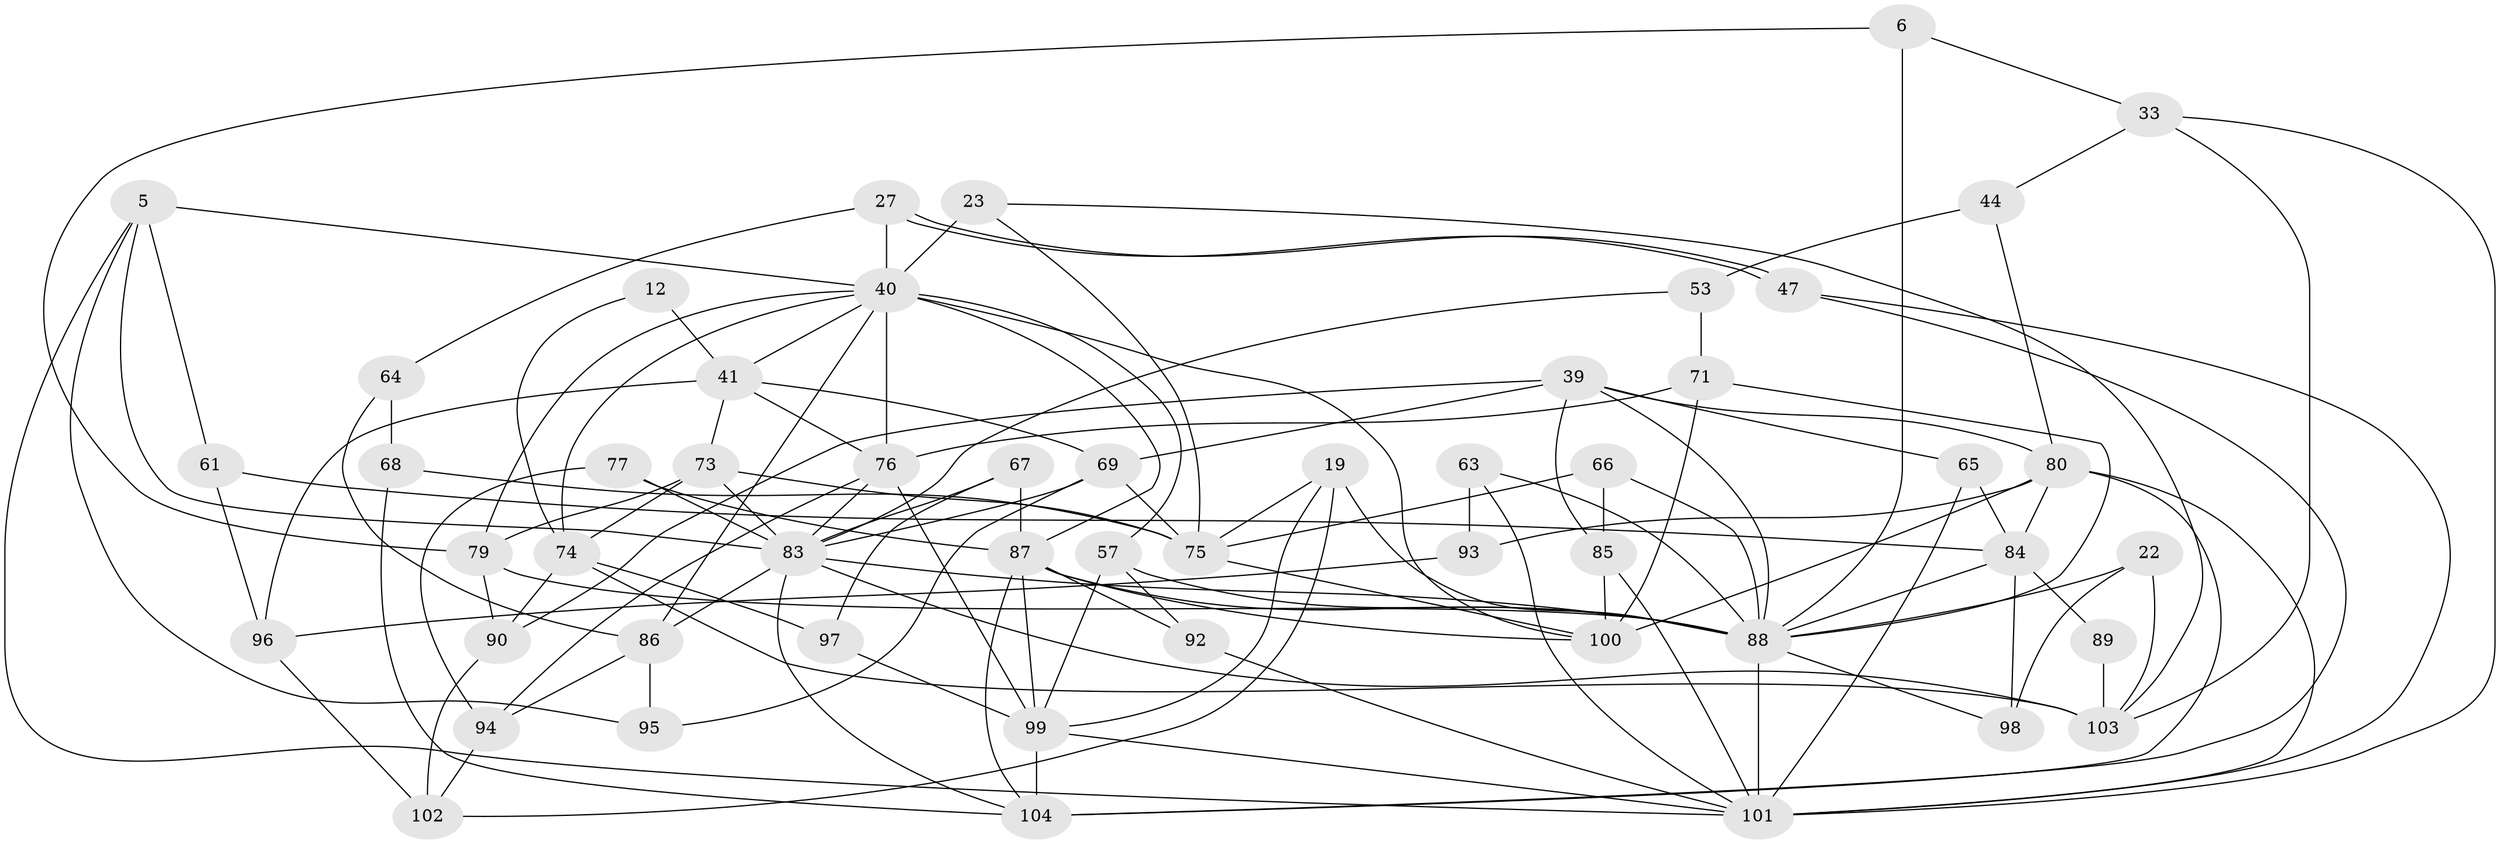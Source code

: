 // original degree distribution, {6: 0.04807692307692308, 4: 0.3269230769230769, 5: 0.19230769230769232, 7: 0.057692307692307696, 3: 0.23076923076923078, 2: 0.1346153846153846, 8: 0.009615384615384616}
// Generated by graph-tools (version 1.1) at 2025/49/03/09/25 04:49:23]
// undirected, 52 vertices, 125 edges
graph export_dot {
graph [start="1"]
  node [color=gray90,style=filled];
  5;
  6;
  12;
  19;
  22 [super="+8"];
  23 [super="+21"];
  27;
  33;
  39 [super="+18"];
  40 [super="+9+34"];
  41;
  44;
  47;
  53 [super="+7"];
  57;
  61;
  63;
  64 [super="+52"];
  65;
  66;
  67;
  68;
  69 [super="+31"];
  71 [super="+56"];
  73 [super="+17"];
  74 [super="+72"];
  75 [super="+30"];
  76 [super="+35+58"];
  77;
  79 [super="+25"];
  80 [super="+51"];
  83 [super="+60+81+48"];
  84 [super="+43+55"];
  85 [super="+20"];
  86 [super="+70"];
  87 [super="+42+54"];
  88 [super="+82+32"];
  89;
  90;
  92 [super="+38"];
  93;
  94;
  95;
  96 [super="+26+46"];
  97;
  98;
  99 [super="+1"];
  100 [super="+4"];
  101 [super="+91"];
  102;
  103 [super="+2"];
  104 [super="+78"];
  5 -- 61;
  5 -- 95;
  5 -- 40;
  5 -- 101;
  5 -- 83 [weight=3];
  6 -- 33;
  6 -- 88 [weight=3];
  6 -- 79;
  12 -- 41;
  12 -- 74;
  19 -- 88;
  19 -- 102;
  19 -- 75;
  19 -- 99;
  22 -- 98 [weight=2];
  22 -- 88;
  22 -- 103;
  23 -- 75;
  23 -- 40 [weight=3];
  23 -- 103;
  27 -- 47;
  27 -- 47;
  27 -- 64;
  27 -- 40;
  33 -- 101;
  33 -- 44;
  33 -- 103;
  39 -- 69;
  39 -- 90;
  39 -- 65;
  39 -- 80;
  39 -- 85;
  39 -- 88;
  40 -- 74 [weight=2];
  40 -- 100;
  40 -- 41 [weight=2];
  40 -- 79;
  40 -- 86;
  40 -- 87 [weight=2];
  40 -- 57;
  40 -- 76;
  41 -- 76;
  41 -- 73;
  41 -- 96 [weight=2];
  41 -- 69;
  44 -- 80;
  44 -- 53 [weight=2];
  47 -- 104;
  47 -- 101;
  53 -- 71;
  53 -- 83;
  57 -- 99;
  57 -- 88;
  57 -- 92;
  61 -- 84;
  61 -- 96;
  63 -- 88 [weight=2];
  63 -- 93;
  63 -- 101;
  64 -- 68 [weight=2];
  64 -- 86 [weight=2];
  65 -- 84;
  65 -- 101;
  66 -- 75 [weight=2];
  66 -- 85 [weight=2];
  66 -- 88;
  67 -- 97;
  67 -- 87;
  67 -- 83;
  68 -- 75;
  68 -- 104;
  69 -- 95;
  69 -- 75;
  69 -- 83;
  71 -- 76 [weight=2];
  71 -- 88;
  71 -- 100;
  73 -- 75;
  73 -- 74;
  73 -- 79;
  73 -- 83;
  74 -- 97;
  74 -- 90;
  74 -- 103;
  75 -- 100;
  76 -- 94;
  76 -- 83 [weight=2];
  76 -- 99;
  77 -- 94;
  77 -- 87;
  77 -- 83;
  79 -- 88;
  79 -- 90;
  80 -- 84 [weight=2];
  80 -- 93;
  80 -- 104;
  80 -- 100;
  80 -- 101;
  83 -- 103 [weight=2];
  83 -- 88 [weight=3];
  83 -- 104;
  83 -- 86 [weight=2];
  84 -- 98 [weight=2];
  84 -- 88 [weight=3];
  84 -- 89;
  85 -- 100;
  85 -- 101;
  86 -- 95;
  86 -- 94;
  87 -- 88 [weight=2];
  87 -- 104;
  87 -- 99;
  87 -- 92 [weight=2];
  87 -- 100;
  88 -- 98;
  88 -- 101 [weight=2];
  89 -- 103;
  90 -- 102;
  92 -- 101;
  93 -- 96;
  94 -- 102;
  96 -- 102;
  97 -- 99;
  99 -- 104 [weight=2];
  99 -- 101;
}
